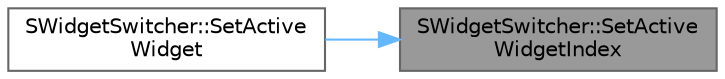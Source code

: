 digraph "SWidgetSwitcher::SetActiveWidgetIndex"
{
 // INTERACTIVE_SVG=YES
 // LATEX_PDF_SIZE
  bgcolor="transparent";
  edge [fontname=Helvetica,fontsize=10,labelfontname=Helvetica,labelfontsize=10];
  node [fontname=Helvetica,fontsize=10,shape=box,height=0.2,width=0.4];
  rankdir="RL";
  Node1 [id="Node000001",label="SWidgetSwitcher::SetActive\lWidgetIndex",height=0.2,width=0.4,color="gray40", fillcolor="grey60", style="filled", fontcolor="black",tooltip="Activates the widget at the specified index."];
  Node1 -> Node2 [id="edge1_Node000001_Node000002",dir="back",color="steelblue1",style="solid",tooltip=" "];
  Node2 [id="Node000002",label="SWidgetSwitcher::SetActive\lWidget",height=0.2,width=0.4,color="grey40", fillcolor="white", style="filled",URL="$d6/d58/classSWidgetSwitcher.html#a40d1c050cbcba391a7da272a3bb710ef",tooltip="Sets the active widget."];
}
